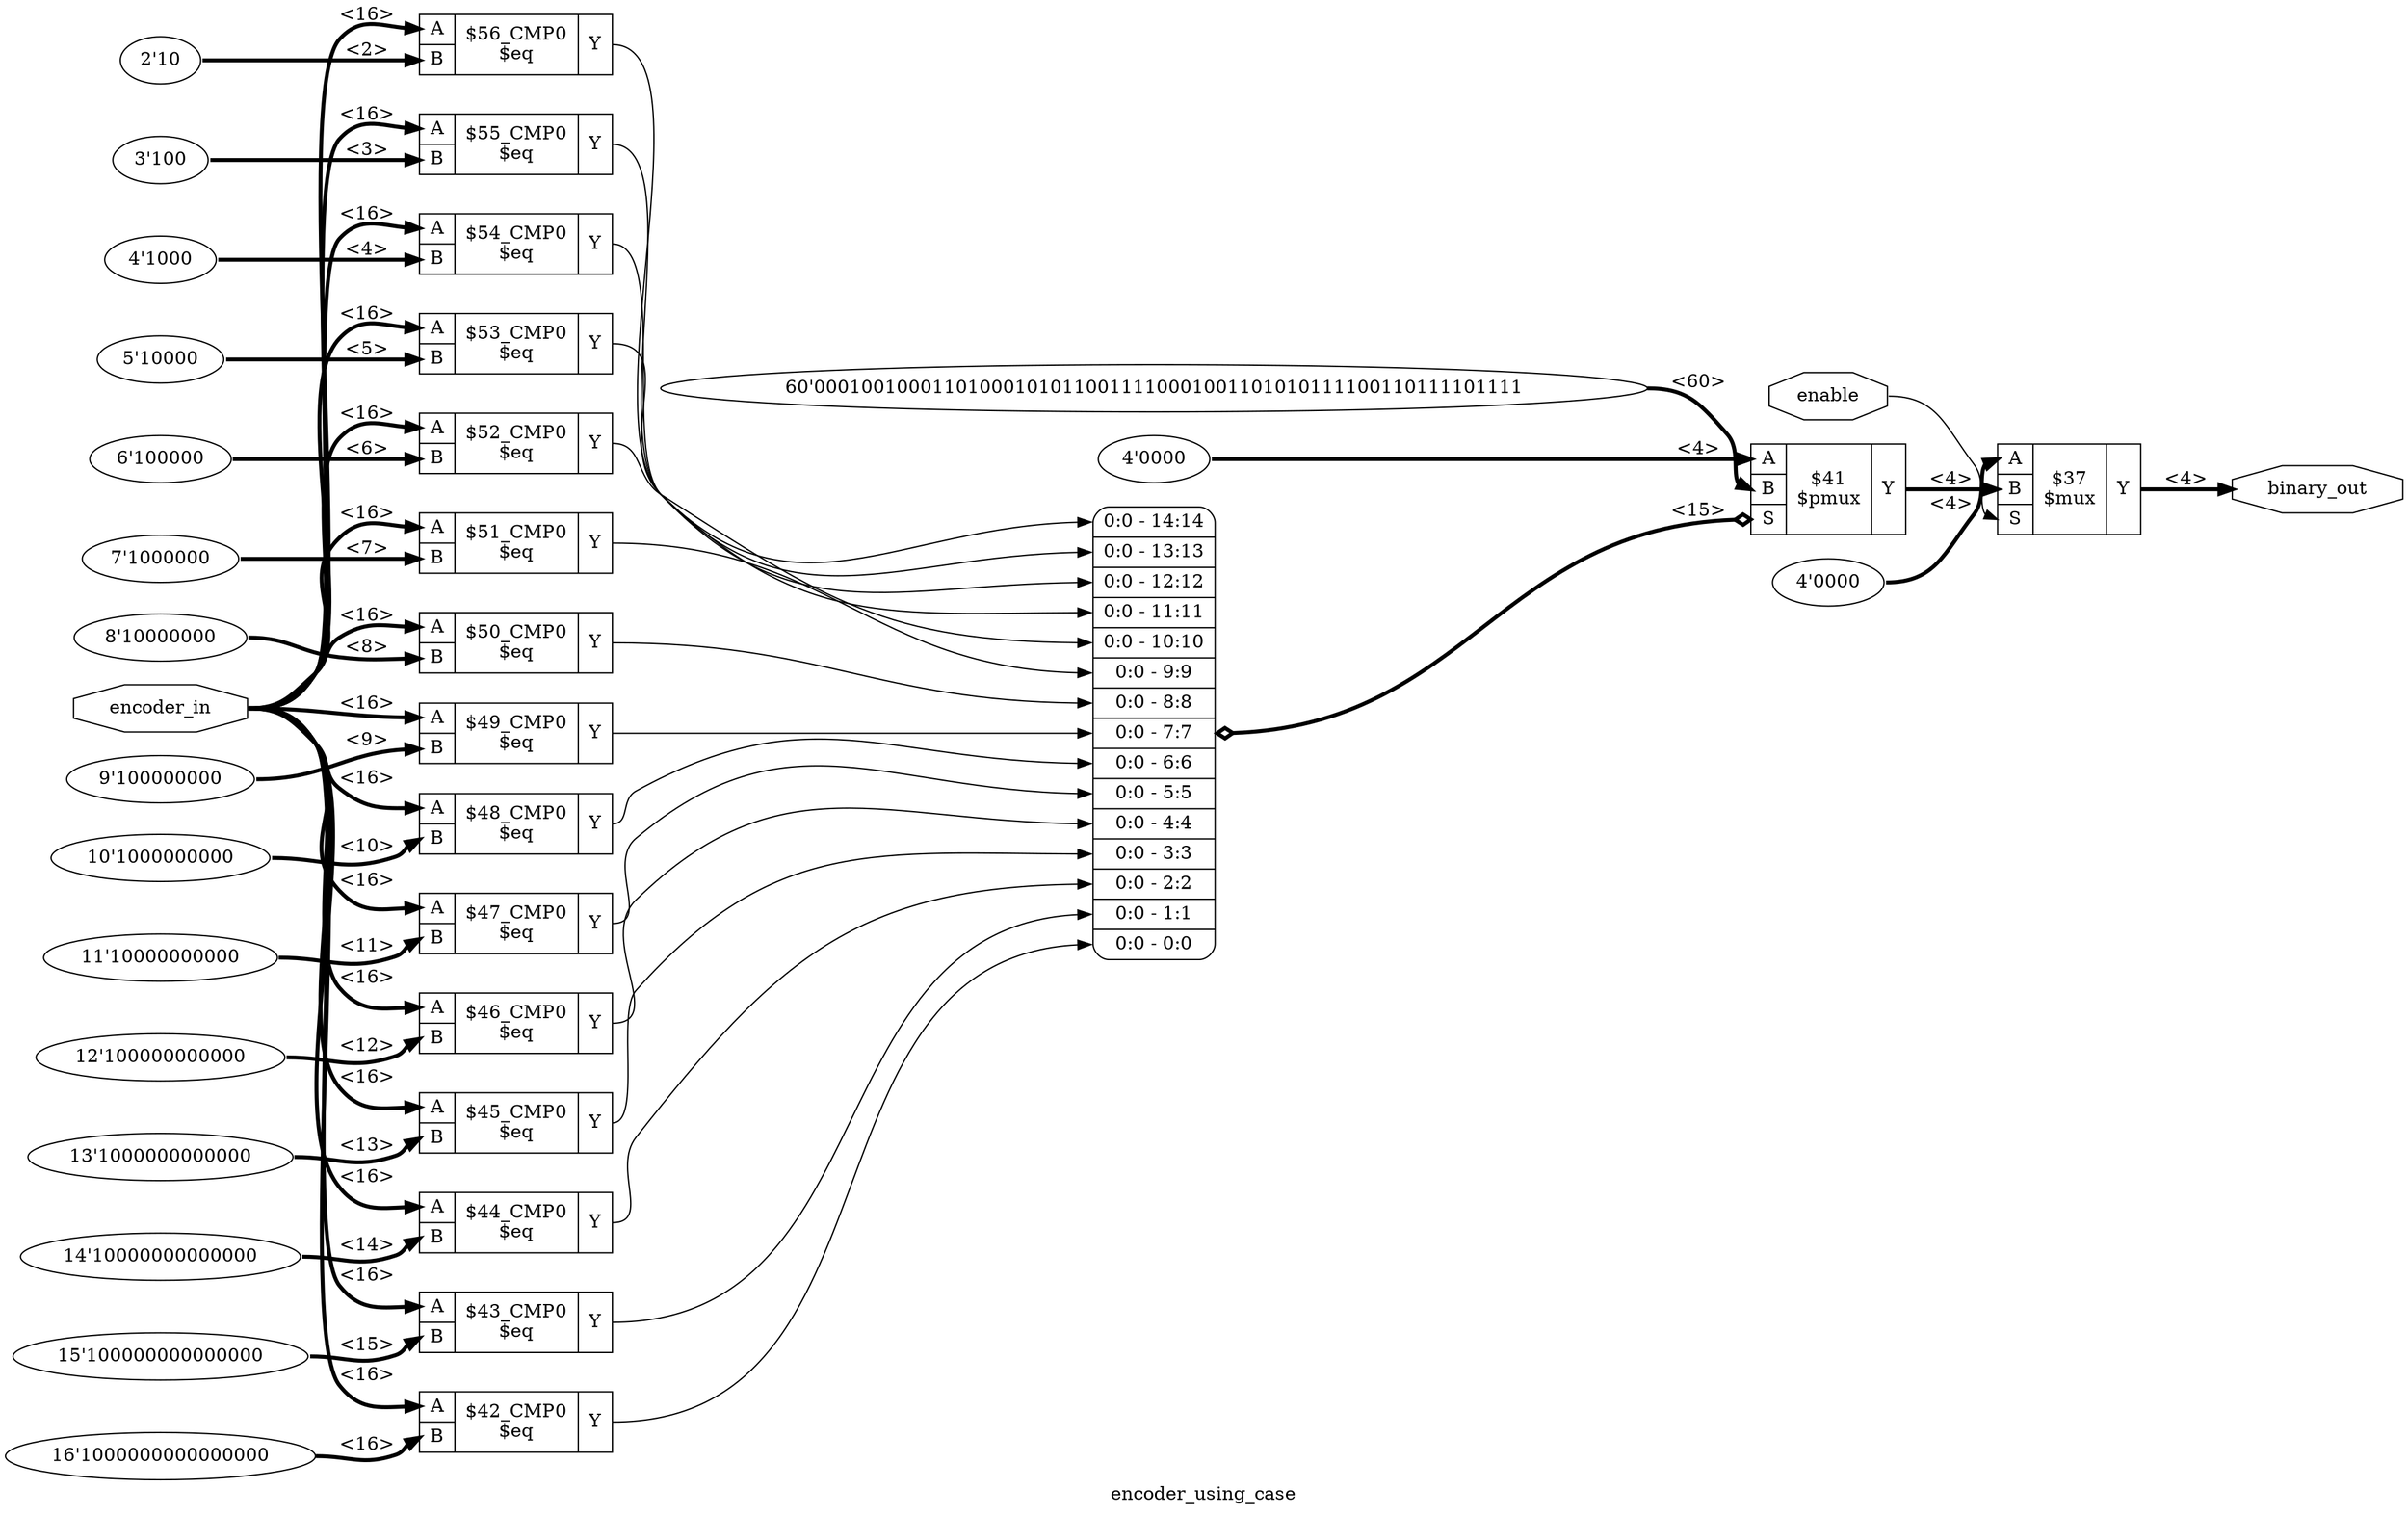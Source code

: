 digraph "encoder_using_case" {
label="encoder_using_case";
rankdir="LR";
remincross=true;
n18 [ shape=octagon, label="encoder_in", color="black", fontcolor="black" ];
n19 [ shape=octagon, label="enable", color="black", fontcolor="black" ];
n20 [ shape=octagon, label="binary_out", color="black", fontcolor="black" ];
v0 [ label="2'10" ];
c24 [ shape=record, label="{{<p21> A|<p22> B}|$56_CMP0\n$eq|{<p23> Y}}" ];
v1 [ label="3'100" ];
c25 [ shape=record, label="{{<p21> A|<p22> B}|$55_CMP0\n$eq|{<p23> Y}}" ];
v2 [ label="4'1000" ];
c26 [ shape=record, label="{{<p21> A|<p22> B}|$54_CMP0\n$eq|{<p23> Y}}" ];
v3 [ label="5'10000" ];
c27 [ shape=record, label="{{<p21> A|<p22> B}|$53_CMP0\n$eq|{<p23> Y}}" ];
v4 [ label="6'100000" ];
c28 [ shape=record, label="{{<p21> A|<p22> B}|$52_CMP0\n$eq|{<p23> Y}}" ];
v5 [ label="7'1000000" ];
c29 [ shape=record, label="{{<p21> A|<p22> B}|$51_CMP0\n$eq|{<p23> Y}}" ];
v6 [ label="8'10000000" ];
c30 [ shape=record, label="{{<p21> A|<p22> B}|$50_CMP0\n$eq|{<p23> Y}}" ];
v7 [ label="9'100000000" ];
c31 [ shape=record, label="{{<p21> A|<p22> B}|$49_CMP0\n$eq|{<p23> Y}}" ];
v8 [ label="10'1000000000" ];
c32 [ shape=record, label="{{<p21> A|<p22> B}|$48_CMP0\n$eq|{<p23> Y}}" ];
v9 [ label="11'10000000000" ];
c33 [ shape=record, label="{{<p21> A|<p22> B}|$47_CMP0\n$eq|{<p23> Y}}" ];
v10 [ label="12'100000000000" ];
c34 [ shape=record, label="{{<p21> A|<p22> B}|$46_CMP0\n$eq|{<p23> Y}}" ];
v11 [ label="13'1000000000000" ];
c35 [ shape=record, label="{{<p21> A|<p22> B}|$45_CMP0\n$eq|{<p23> Y}}" ];
v12 [ label="14'10000000000000" ];
c36 [ shape=record, label="{{<p21> A|<p22> B}|$44_CMP0\n$eq|{<p23> Y}}" ];
v13 [ label="15'100000000000000" ];
c37 [ shape=record, label="{{<p21> A|<p22> B}|$43_CMP0\n$eq|{<p23> Y}}" ];
v15 [ label="60'000100100011010001010110011110001001101010111100110111101111" ];
v16 [ label="4'0000" ];
c39 [ shape=record, label="{{<p21> A|<p22> B|<p38> S}|$41\n$pmux|{<p23> Y}}" ];
x14 [ shape=record, style=rounded, label="<s14> 0:0 - 14:14 |<s13> 0:0 - 13:13 |<s12> 0:0 - 12:12 |<s11> 0:0 - 11:11 |<s10> 0:0 - 10:10 |<s9> 0:0 - 9:9 |<s8> 0:0 - 8:8 |<s7> 0:0 - 7:7 |<s6> 0:0 - 6:6 |<s5> 0:0 - 5:5 |<s4> 0:0 - 4:4 |<s3> 0:0 - 3:3 |<s2> 0:0 - 2:2 |<s1> 0:0 - 1:1 |<s0> 0:0 - 0:0 " ];
x14:e -> c39:p38:w [arrowhead=odiamond, arrowtail=odiamond, dir=both, color="black", style="setlinewidth(3)", label="<15>"];
v17 [ label="16'1000000000000000" ];
c40 [ shape=record, label="{{<p21> A|<p22> B}|$42_CMP0\n$eq|{<p23> Y}}" ];
v18 [ label="4'0000" ];
c41 [ shape=record, label="{{<p21> A|<p22> B|<p38> S}|$37\n$mux|{<p23> Y}}" ];
c37:p23:e -> x14:s1:w [color="black", label=""];
c26:p23:e -> x14:s12:w [color="black", label=""];
c40:p23:e -> x14:s0:w [color="black", label=""];
c25:p23:e -> x14:s13:w [color="black", label=""];
c24:p23:e -> x14:s14:w [color="black", label=""];
c39:p23:e -> c41:p22:w [color="black", style="setlinewidth(3)", label="<4>"];
c27:p23:e -> x14:s11:w [color="black", label=""];
c28:p23:e -> x14:s10:w [color="black", label=""];
n18:e -> c24:p21:w [color="black", style="setlinewidth(3)", label="<16>"];
n18:e -> c25:p21:w [color="black", style="setlinewidth(3)", label="<16>"];
n18:e -> c26:p21:w [color="black", style="setlinewidth(3)", label="<16>"];
n18:e -> c27:p21:w [color="black", style="setlinewidth(3)", label="<16>"];
n18:e -> c28:p21:w [color="black", style="setlinewidth(3)", label="<16>"];
n18:e -> c29:p21:w [color="black", style="setlinewidth(3)", label="<16>"];
n18:e -> c30:p21:w [color="black", style="setlinewidth(3)", label="<16>"];
n18:e -> c31:p21:w [color="black", style="setlinewidth(3)", label="<16>"];
n18:e -> c32:p21:w [color="black", style="setlinewidth(3)", label="<16>"];
n18:e -> c33:p21:w [color="black", style="setlinewidth(3)", label="<16>"];
n18:e -> c34:p21:w [color="black", style="setlinewidth(3)", label="<16>"];
n18:e -> c35:p21:w [color="black", style="setlinewidth(3)", label="<16>"];
n18:e -> c36:p21:w [color="black", style="setlinewidth(3)", label="<16>"];
n18:e -> c37:p21:w [color="black", style="setlinewidth(3)", label="<16>"];
n18:e -> c40:p21:w [color="black", style="setlinewidth(3)", label="<16>"];
n19:e -> c41:p38:w [color="black", label=""];
c29:p23:e -> x14:s9:w [color="black", label=""];
c41:p23:e -> n20:w [color="black", style="setlinewidth(3)", label="<4>"];
c30:p23:e -> x14:s8:w [color="black", label=""];
c31:p23:e -> x14:s7:w [color="black", label=""];
c32:p23:e -> x14:s6:w [color="black", label=""];
c33:p23:e -> x14:s5:w [color="black", label=""];
c34:p23:e -> x14:s4:w [color="black", label=""];
c35:p23:e -> x14:s3:w [color="black", label=""];
c36:p23:e -> x14:s2:w [color="black", label=""];
v0:e -> c24:p22:w [color="black", style="setlinewidth(3)", label="<2>"];
v1:e -> c25:p22:w [color="black", style="setlinewidth(3)", label="<3>"];
v10:e -> c34:p22:w [color="black", style="setlinewidth(3)", label="<12>"];
v11:e -> c35:p22:w [color="black", style="setlinewidth(3)", label="<13>"];
v12:e -> c36:p22:w [color="black", style="setlinewidth(3)", label="<14>"];
v13:e -> c37:p22:w [color="black", style="setlinewidth(3)", label="<15>"];
v15:e -> c39:p22:w [color="black", style="setlinewidth(3)", label="<60>"];
v16:e -> c39:p21:w [color="black", style="setlinewidth(3)", label="<4>"];
v17:e -> c40:p22:w [color="black", style="setlinewidth(3)", label="<16>"];
v18:e -> c41:p21:w [color="black", style="setlinewidth(3)", label="<4>"];
v2:e -> c26:p22:w [color="black", style="setlinewidth(3)", label="<4>"];
v3:e -> c27:p22:w [color="black", style="setlinewidth(3)", label="<5>"];
v4:e -> c28:p22:w [color="black", style="setlinewidth(3)", label="<6>"];
v5:e -> c29:p22:w [color="black", style="setlinewidth(3)", label="<7>"];
v6:e -> c30:p22:w [color="black", style="setlinewidth(3)", label="<8>"];
v7:e -> c31:p22:w [color="black", style="setlinewidth(3)", label="<9>"];
v8:e -> c32:p22:w [color="black", style="setlinewidth(3)", label="<10>"];
v9:e -> c33:p22:w [color="black", style="setlinewidth(3)", label="<11>"];
}
